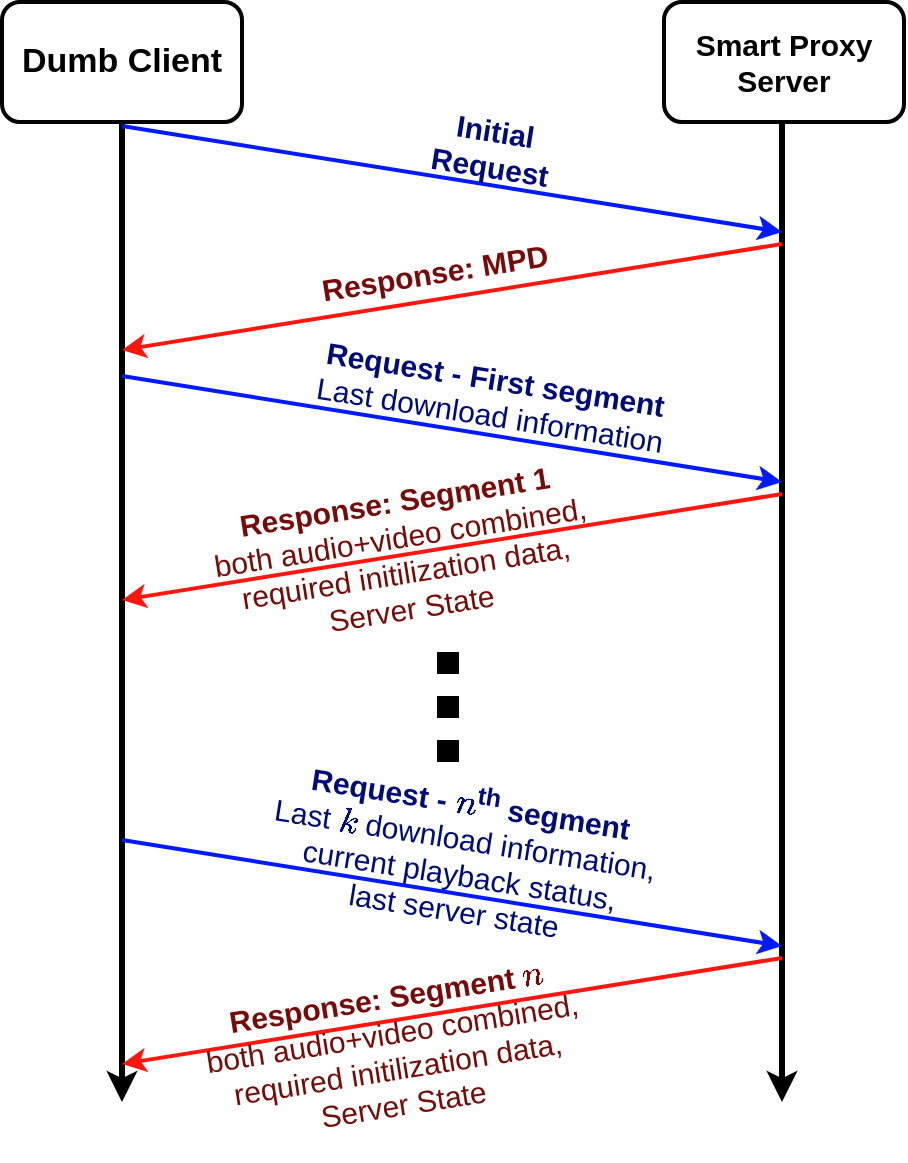<mxfile version="12.4.2" type="device" pages="1"><diagram id="c10EIxsDqNPVpN2cVLG-" name="Page-1"><mxGraphModel dx="1102" dy="824" grid="1" gridSize="10" guides="1" tooltips="1" connect="1" arrows="1" fold="1" page="1" pageScale="1" pageWidth="827" pageHeight="1169" math="1" shadow="0"><root><mxCell id="0"/><mxCell id="1" parent="0"/><mxCell id="YuZmcZNVMz-24-MtYkT8-27" value="" style="endArrow=none;dashed=1;html=1;strokeColor=#000000;strokeWidth=11;fontSize=15;dashPattern=1 1;rounded=0;endFill=1;" edge="1" parent="1"><mxGeometry width="50" height="50" relative="1" as="geometry"><mxPoint x="243" y="440" as="sourcePoint"/><mxPoint x="243" y="384" as="targetPoint"/></mxGeometry></mxCell><mxCell id="YuZmcZNVMz-24-MtYkT8-1" value="" style="endArrow=classic;html=1;strokeWidth=3;" edge="1" parent="1"><mxGeometry width="50" height="50" relative="1" as="geometry"><mxPoint x="80" y="120" as="sourcePoint"/><mxPoint x="80" y="610" as="targetPoint"/></mxGeometry></mxCell><mxCell id="YuZmcZNVMz-24-MtYkT8-2" value="" style="endArrow=classic;html=1;strokeWidth=3;" edge="1" parent="1"><mxGeometry width="50" height="50" relative="1" as="geometry"><mxPoint x="410" y="120" as="sourcePoint"/><mxPoint x="410" y="610" as="targetPoint"/></mxGeometry></mxCell><mxCell id="YuZmcZNVMz-24-MtYkT8-44" value="Dumb Client" style="rounded=1;whiteSpace=wrap;html=1;fontSize=17;fillColor=none;strokeWidth=2;fontStyle=1" vertex="1" parent="1"><mxGeometry x="20" y="60" width="120" height="60" as="geometry"/></mxCell><mxCell id="YuZmcZNVMz-24-MtYkT8-45" value="Smart Proxy Server" style="rounded=1;whiteSpace=wrap;html=1;fontSize=15;fillColor=none;strokeWidth=2;fontStyle=1" vertex="1" parent="1"><mxGeometry x="351" y="60" width="120" height="60" as="geometry"/></mxCell><mxCell id="YuZmcZNVMz-24-MtYkT8-3" value="arrow" parent="0"/><mxCell id="YuZmcZNVMz-24-MtYkT8-23" value="" style="group" vertex="1" connectable="0" parent="YuZmcZNVMz-24-MtYkT8-3"><mxGeometry x="80" y="247" width="330" height="112" as="geometry"/></mxCell><mxCell id="YuZmcZNVMz-24-MtYkT8-9" value="" style="endArrow=classic;html=1;strokeWidth=2;strokeColor=#001AFF;" edge="1" parent="YuZmcZNVMz-24-MtYkT8-23"><mxGeometry width="50" height="50" relative="1" as="geometry"><mxPoint as="sourcePoint"/><mxPoint x="330" y="53" as="targetPoint"/></mxGeometry></mxCell><mxCell id="YuZmcZNVMz-24-MtYkT8-10" value="" style="endArrow=none;html=1;strokeWidth=2;strokeColor=#FF170F;startArrow=classic;startFill=1;endFill=0;" edge="1" parent="YuZmcZNVMz-24-MtYkT8-23"><mxGeometry width="50" height="50" relative="1" as="geometry"><mxPoint y="112" as="sourcePoint"/><mxPoint x="330" y="59" as="targetPoint"/></mxGeometry></mxCell><mxCell id="YuZmcZNVMz-24-MtYkT8-24" value="" style="group" vertex="1" connectable="0" parent="YuZmcZNVMz-24-MtYkT8-3"><mxGeometry x="80" y="122" width="330" height="112" as="geometry"/></mxCell><mxCell id="YuZmcZNVMz-24-MtYkT8-25" value="" style="endArrow=classic;html=1;strokeWidth=2;strokeColor=#001AFF;" edge="1" parent="YuZmcZNVMz-24-MtYkT8-24"><mxGeometry width="50" height="50" relative="1" as="geometry"><mxPoint as="sourcePoint"/><mxPoint x="330" y="53" as="targetPoint"/></mxGeometry></mxCell><mxCell id="YuZmcZNVMz-24-MtYkT8-26" value="" style="endArrow=none;html=1;strokeWidth=2;strokeColor=#FF170F;startArrow=classic;startFill=1;endFill=0;" edge="1" parent="YuZmcZNVMz-24-MtYkT8-24"><mxGeometry width="50" height="50" relative="1" as="geometry"><mxPoint y="112" as="sourcePoint"/><mxPoint x="330" y="59" as="targetPoint"/></mxGeometry></mxCell><mxCell id="YuZmcZNVMz-24-MtYkT8-36" value="" style="group" vertex="1" connectable="0" parent="YuZmcZNVMz-24-MtYkT8-3"><mxGeometry x="80" y="479" width="330" height="112" as="geometry"/></mxCell><mxCell id="YuZmcZNVMz-24-MtYkT8-37" value="" style="endArrow=classic;html=1;strokeWidth=2;strokeColor=#001AFF;" edge="1" parent="YuZmcZNVMz-24-MtYkT8-36"><mxGeometry width="50" height="50" relative="1" as="geometry"><mxPoint as="sourcePoint"/><mxPoint x="330" y="53" as="targetPoint"/></mxGeometry></mxCell><mxCell id="YuZmcZNVMz-24-MtYkT8-38" value="" style="endArrow=none;html=1;strokeWidth=2;strokeColor=#FF170F;startArrow=classic;startFill=1;endFill=0;" edge="1" parent="YuZmcZNVMz-24-MtYkT8-36"><mxGeometry width="50" height="50" relative="1" as="geometry"><mxPoint y="112" as="sourcePoint"/><mxPoint x="330" y="59" as="targetPoint"/></mxGeometry></mxCell><mxCell id="YuZmcZNVMz-24-MtYkT8-11" value="Text" parent="0"/><mxCell id="YuZmcZNVMz-24-MtYkT8-12" value="Initial&lt;br&gt;Request" style="text;html=1;align=center;verticalAlign=middle;resizable=0;points=[];;autosize=1;fontSize=15;fontStyle=1;rotation=9;fontColor=#000C7A;" vertex="1" parent="YuZmcZNVMz-24-MtYkT8-11"><mxGeometry x="230" y="113" width="70" height="40" as="geometry"/></mxCell><mxCell id="YuZmcZNVMz-24-MtYkT8-16" value="Request - First segment&lt;br&gt;&lt;span style=&quot;font-weight: normal&quot;&gt;Last download information&lt;/span&gt;" style="text;html=1;align=center;verticalAlign=middle;resizable=0;points=[];;autosize=1;fontSize=15;fontStyle=1;rotation=9;fontColor=#000C7A;" vertex="1" parent="YuZmcZNVMz-24-MtYkT8-11"><mxGeometry x="170" y="237" width="190" height="40" as="geometry"/></mxCell><mxCell id="YuZmcZNVMz-24-MtYkT8-17" value="Response: MPD" style="text;html=1;align=center;verticalAlign=middle;resizable=0;points=[];;autosize=1;fontSize=15;fontStyle=1;rotation=351;fontColor=#780B07;" vertex="1" parent="YuZmcZNVMz-24-MtYkT8-11"><mxGeometry x="171" y="185" width="130" height="20" as="geometry"/></mxCell><mxCell id="YuZmcZNVMz-24-MtYkT8-18" value="Response: Segment 1&lt;br&gt;&lt;span style=&quot;font-weight: normal&quot;&gt;both audio+video combined,&lt;br&gt;required initilization data,&lt;br&gt;Server State&lt;/span&gt;" style="text;html=1;align=center;verticalAlign=middle;resizable=0;points=[];;autosize=1;fontSize=15;fontStyle=1;rotation=351;fontColor=#780B07;" vertex="1" parent="YuZmcZNVMz-24-MtYkT8-11"><mxGeometry x="120" y="296" width="200" height="80" as="geometry"/></mxCell><mxCell id="YuZmcZNVMz-24-MtYkT8-41" value="Request - \(n\)&lt;sup&gt;th&lt;/sup&gt; segment&lt;br&gt;&lt;span style=&quot;font-weight: normal&quot;&gt;Last \(k\) download information,&lt;br&gt;current playback status,&lt;br&gt;last server state&lt;br&gt;&lt;/span&gt;" style="text;html=1;align=center;verticalAlign=middle;resizable=0;points=[];;autosize=1;fontSize=15;fontStyle=1;rotation=9;fontColor=#000C7A;" vertex="1" parent="YuZmcZNVMz-24-MtYkT8-11"><mxGeometry x="140" y="446" width="220" height="80" as="geometry"/></mxCell><mxCell id="YuZmcZNVMz-24-MtYkT8-42" value="Response: Segment \(n\)&lt;br&gt;&lt;span style=&quot;font-weight: normal&quot;&gt;both audio+video combined,&lt;br&gt;required initilization data,&lt;br&gt;Server State&lt;/span&gt;" style="text;html=1;align=center;verticalAlign=middle;resizable=0;points=[];;autosize=1;fontSize=15;fontStyle=1;rotation=351;fontColor=#780B07;" vertex="1" parent="YuZmcZNVMz-24-MtYkT8-11"><mxGeometry x="116" y="544" width="200" height="80" as="geometry"/></mxCell></root></mxGraphModel></diagram></mxfile>